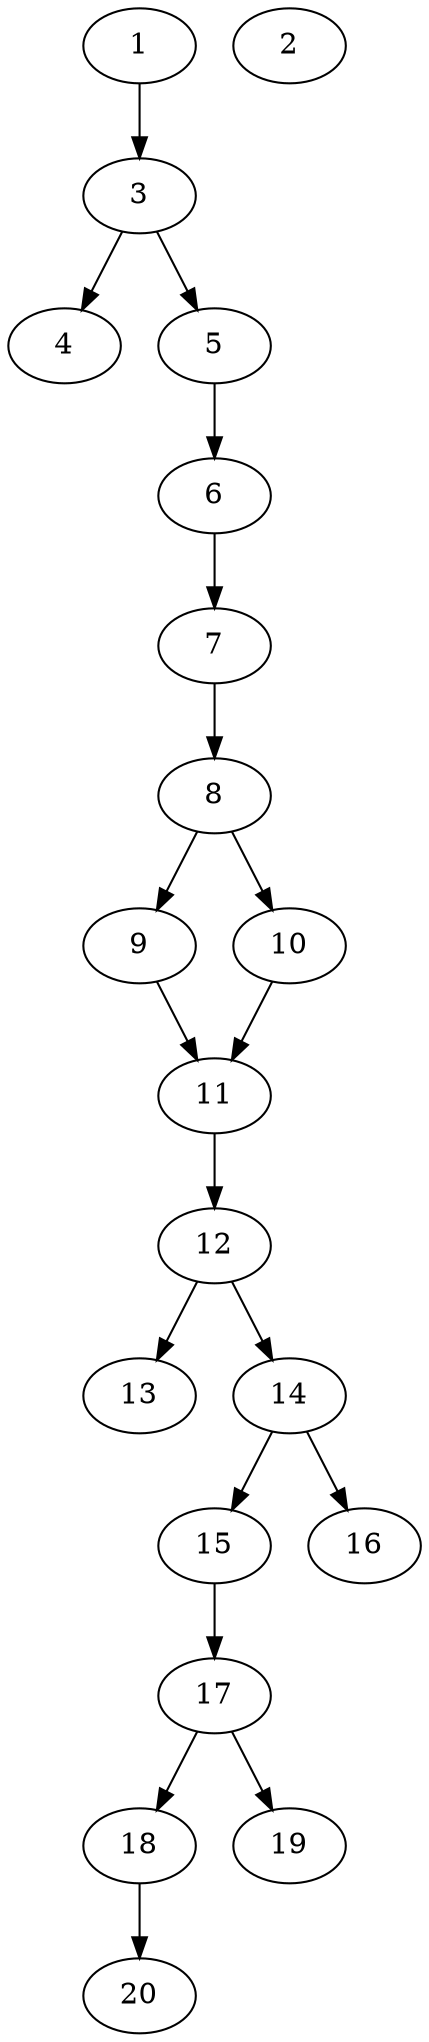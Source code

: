 // DAG automatically generated by daggen at Thu Oct  3 13:58:42 2019
// ./daggen --dot -n 20 --ccr 0.3 --fat 0.3 --regular 0.7 --density 0.6 --mindata 5242880 --maxdata 52428800 
digraph G {
  1 [size="30027093", alpha="0.11", expect_size="9008128"] 
  1 -> 3 [size ="9008128"]
  2 [size="50107733", alpha="0.17", expect_size="15032320"] 
  3 [size="42489173", alpha="0.05", expect_size="12746752"] 
  3 -> 4 [size ="12746752"]
  3 -> 5 [size ="12746752"]
  4 [size="65017173", alpha="0.06", expect_size="19505152"] 
  5 [size="62515200", alpha="0.14", expect_size="18754560"] 
  5 -> 6 [size ="18754560"]
  6 [size="107834027", alpha="0.07", expect_size="32350208"] 
  6 -> 7 [size ="32350208"]
  7 [size="147176107", alpha="0.12", expect_size="44152832"] 
  7 -> 8 [size ="44152832"]
  8 [size="167799467", alpha="0.05", expect_size="50339840"] 
  8 -> 9 [size ="50339840"]
  8 -> 10 [size ="50339840"]
  9 [size="55080960", alpha="0.19", expect_size="16524288"] 
  9 -> 11 [size ="16524288"]
  10 [size="138499413", alpha="0.11", expect_size="41549824"] 
  10 -> 11 [size ="41549824"]
  11 [size="90511360", alpha="0.09", expect_size="27153408"] 
  11 -> 12 [size ="27153408"]
  12 [size="173400747", alpha="0.15", expect_size="52020224"] 
  12 -> 13 [size ="52020224"]
  12 -> 14 [size ="52020224"]
  13 [size="152736427", alpha="0.08", expect_size="45820928"] 
  14 [size="37181440", alpha="0.16", expect_size="11154432"] 
  14 -> 15 [size ="11154432"]
  14 -> 16 [size ="11154432"]
  15 [size="80745813", alpha="0.11", expect_size="24223744"] 
  15 -> 17 [size ="24223744"]
  16 [size="32180907", alpha="0.13", expect_size="9654272"] 
  17 [size="88480427", alpha="0.10", expect_size="26544128"] 
  17 -> 18 [size ="26544128"]
  17 -> 19 [size ="26544128"]
  18 [size="26473813", alpha="0.11", expect_size="7942144"] 
  18 -> 20 [size ="7942144"]
  19 [size="62501547", alpha="0.18", expect_size="18750464"] 
  20 [size="57231360", alpha="0.10", expect_size="17169408"] 
}
